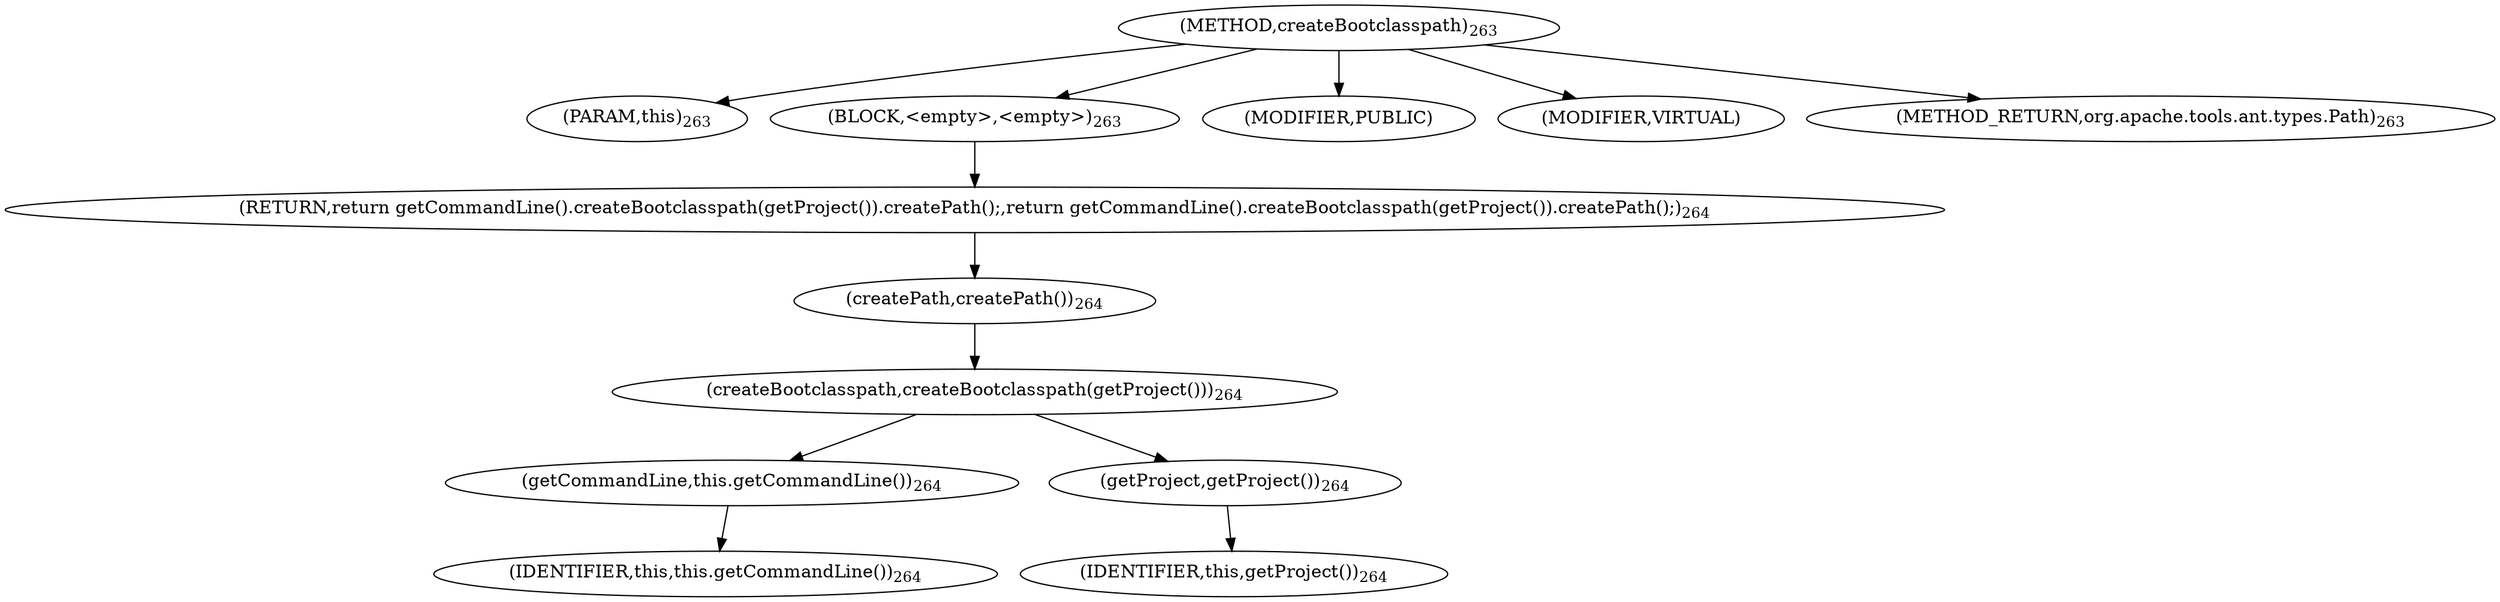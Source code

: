 digraph "createBootclasspath" {  
"849" [label = <(METHOD,createBootclasspath)<SUB>263</SUB>> ]
"55" [label = <(PARAM,this)<SUB>263</SUB>> ]
"850" [label = <(BLOCK,&lt;empty&gt;,&lt;empty&gt;)<SUB>263</SUB>> ]
"851" [label = <(RETURN,return getCommandLine().createBootclasspath(getProject()).createPath();,return getCommandLine().createBootclasspath(getProject()).createPath();)<SUB>264</SUB>> ]
"852" [label = <(createPath,createPath())<SUB>264</SUB>> ]
"853" [label = <(createBootclasspath,createBootclasspath(getProject()))<SUB>264</SUB>> ]
"854" [label = <(getCommandLine,this.getCommandLine())<SUB>264</SUB>> ]
"56" [label = <(IDENTIFIER,this,this.getCommandLine())<SUB>264</SUB>> ]
"855" [label = <(getProject,getProject())<SUB>264</SUB>> ]
"54" [label = <(IDENTIFIER,this,getProject())<SUB>264</SUB>> ]
"856" [label = <(MODIFIER,PUBLIC)> ]
"857" [label = <(MODIFIER,VIRTUAL)> ]
"858" [label = <(METHOD_RETURN,org.apache.tools.ant.types.Path)<SUB>263</SUB>> ]
  "849" -> "55" 
  "849" -> "850" 
  "849" -> "856" 
  "849" -> "857" 
  "849" -> "858" 
  "850" -> "851" 
  "851" -> "852" 
  "852" -> "853" 
  "853" -> "854" 
  "853" -> "855" 
  "854" -> "56" 
  "855" -> "54" 
}
